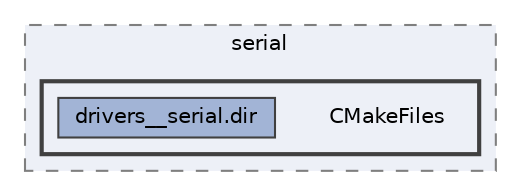 digraph "build/zephyr/drivers/serial/CMakeFiles"
{
 // LATEX_PDF_SIZE
  bgcolor="transparent";
  edge [fontname=Helvetica,fontsize=10,labelfontname=Helvetica,labelfontsize=10];
  node [fontname=Helvetica,fontsize=10,shape=box,height=0.2,width=0.4];
  compound=true
  subgraph clusterdir_10d283cfc7531f7e2eae9fdef370a92c {
    graph [ bgcolor="#edf0f7", pencolor="grey50", label="serial", fontname=Helvetica,fontsize=10 style="filled,dashed", URL="dir_10d283cfc7531f7e2eae9fdef370a92c.html",tooltip=""]
  subgraph clusterdir_5dcd2c7d96efa6b730cae8ebf5744e4d {
    graph [ bgcolor="#edf0f7", pencolor="grey25", label="", fontname=Helvetica,fontsize=10 style="filled,bold", URL="dir_5dcd2c7d96efa6b730cae8ebf5744e4d.html",tooltip=""]
    dir_5dcd2c7d96efa6b730cae8ebf5744e4d [shape=plaintext, label="CMakeFiles"];
  dir_d372662843e67af30996308e1f8d0f03 [label="drivers__serial.dir", fillcolor="#a2b4d6", color="grey25", style="filled", URL="dir_d372662843e67af30996308e1f8d0f03.html",tooltip=""];
  }
  }
}
